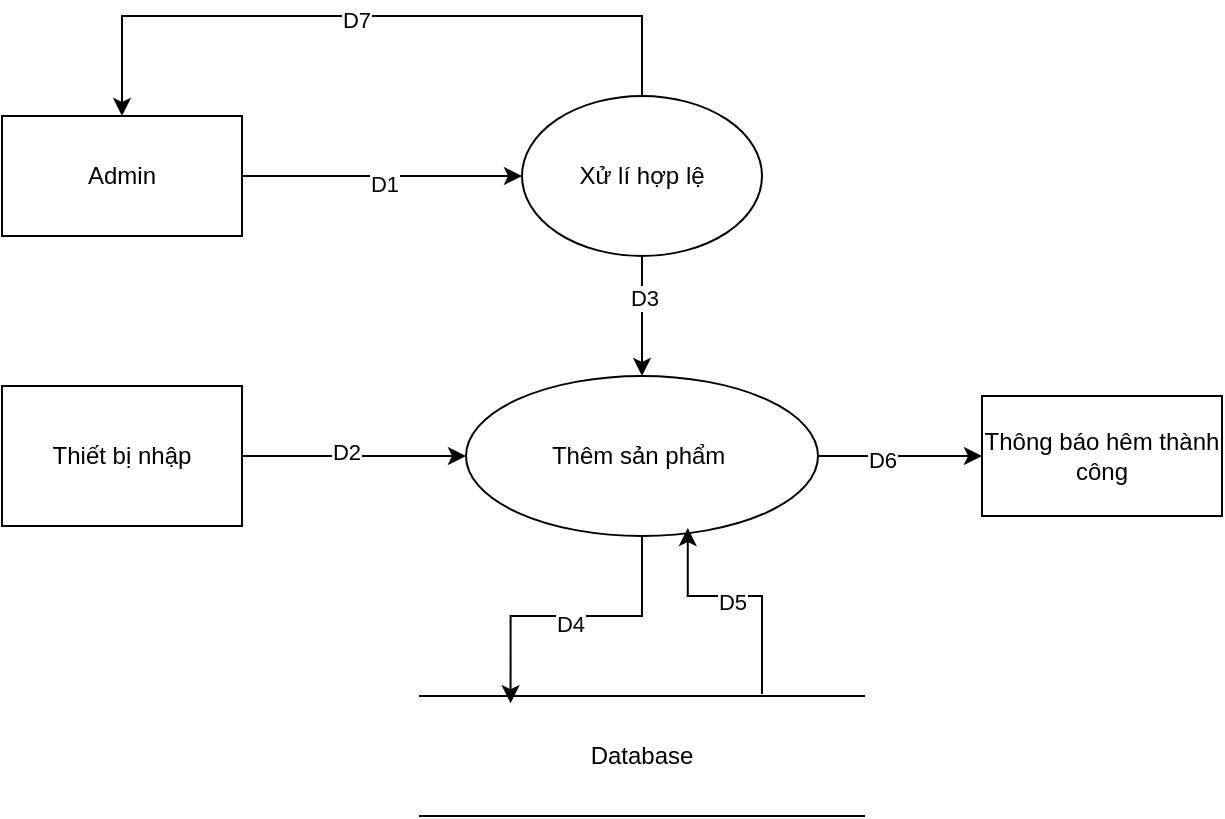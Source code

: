 <mxfile version="26.1.3">
  <diagram name="Trang-1" id="20DydufvjZFYAHsk7irZ">
    <mxGraphModel dx="1290" dy="522" grid="1" gridSize="10" guides="1" tooltips="1" connect="1" arrows="1" fold="1" page="1" pageScale="1" pageWidth="827" pageHeight="1169" math="0" shadow="0">
      <root>
        <mxCell id="0" />
        <mxCell id="1" parent="0" />
        <mxCell id="ifC74ZgH-8w3_2ASYU0R-11" style="edgeStyle=orthogonalEdgeStyle;rounded=0;orthogonalLoop=1;jettySize=auto;html=1;entryX=0;entryY=0.5;entryDx=0;entryDy=0;" edge="1" parent="1" source="ifC74ZgH-8w3_2ASYU0R-1" target="ifC74ZgH-8w3_2ASYU0R-5">
          <mxGeometry relative="1" as="geometry" />
        </mxCell>
        <mxCell id="ifC74ZgH-8w3_2ASYU0R-58" value="D6" style="edgeLabel;html=1;align=center;verticalAlign=middle;resizable=0;points=[];" vertex="1" connectable="0" parent="ifC74ZgH-8w3_2ASYU0R-11">
          <mxGeometry x="-0.224" y="-2" relative="1" as="geometry">
            <mxPoint as="offset" />
          </mxGeometry>
        </mxCell>
        <mxCell id="ifC74ZgH-8w3_2ASYU0R-1" value="Thêm sản phẩm&amp;nbsp;" style="ellipse;whiteSpace=wrap;html=1;" vertex="1" parent="1">
          <mxGeometry x="372" y="280" width="176" height="80" as="geometry" />
        </mxCell>
        <mxCell id="ifC74ZgH-8w3_2ASYU0R-12" style="edgeStyle=orthogonalEdgeStyle;rounded=0;orthogonalLoop=1;jettySize=auto;html=1;" edge="1" parent="1" source="ifC74ZgH-8w3_2ASYU0R-2" target="ifC74ZgH-8w3_2ASYU0R-6">
          <mxGeometry relative="1" as="geometry" />
        </mxCell>
        <mxCell id="ifC74ZgH-8w3_2ASYU0R-18" value="D1" style="edgeLabel;html=1;align=center;verticalAlign=middle;resizable=0;points=[];" vertex="1" connectable="0" parent="ifC74ZgH-8w3_2ASYU0R-12">
          <mxGeometry x="0.017" y="-4" relative="1" as="geometry">
            <mxPoint as="offset" />
          </mxGeometry>
        </mxCell>
        <mxCell id="ifC74ZgH-8w3_2ASYU0R-2" value="Admin" style="rounded=0;whiteSpace=wrap;html=1;" vertex="1" parent="1">
          <mxGeometry x="140" y="150" width="120" height="60" as="geometry" />
        </mxCell>
        <mxCell id="ifC74ZgH-8w3_2ASYU0R-9" style="edgeStyle=orthogonalEdgeStyle;rounded=0;orthogonalLoop=1;jettySize=auto;html=1;entryX=0;entryY=0.5;entryDx=0;entryDy=0;" edge="1" parent="1" source="ifC74ZgH-8w3_2ASYU0R-4" target="ifC74ZgH-8w3_2ASYU0R-1">
          <mxGeometry relative="1" as="geometry" />
        </mxCell>
        <mxCell id="ifC74ZgH-8w3_2ASYU0R-21" value="D2" style="edgeLabel;html=1;align=center;verticalAlign=middle;resizable=0;points=[];" vertex="1" connectable="0" parent="ifC74ZgH-8w3_2ASYU0R-9">
          <mxGeometry x="-0.069" y="2" relative="1" as="geometry">
            <mxPoint as="offset" />
          </mxGeometry>
        </mxCell>
        <mxCell id="ifC74ZgH-8w3_2ASYU0R-4" value="Thiết bị nhập" style="rounded=0;whiteSpace=wrap;html=1;" vertex="1" parent="1">
          <mxGeometry x="140" y="285" width="120" height="70" as="geometry" />
        </mxCell>
        <mxCell id="ifC74ZgH-8w3_2ASYU0R-5" value="Thông báo hêm thành công" style="rounded=0;whiteSpace=wrap;html=1;" vertex="1" parent="1">
          <mxGeometry x="630" y="290" width="120" height="60" as="geometry" />
        </mxCell>
        <mxCell id="ifC74ZgH-8w3_2ASYU0R-28" value="" style="edgeStyle=orthogonalEdgeStyle;rounded=0;orthogonalLoop=1;jettySize=auto;html=1;entryX=0.5;entryY=0;entryDx=0;entryDy=0;" edge="1" parent="1" source="ifC74ZgH-8w3_2ASYU0R-6" target="ifC74ZgH-8w3_2ASYU0R-1">
          <mxGeometry relative="1" as="geometry">
            <mxPoint x="453" y="220" as="targetPoint" />
          </mxGeometry>
        </mxCell>
        <mxCell id="ifC74ZgH-8w3_2ASYU0R-33" value="D3" style="edgeLabel;html=1;align=center;verticalAlign=middle;resizable=0;points=[];" vertex="1" connectable="0" parent="ifC74ZgH-8w3_2ASYU0R-28">
          <mxGeometry x="-0.3" y="1" relative="1" as="geometry">
            <mxPoint as="offset" />
          </mxGeometry>
        </mxCell>
        <mxCell id="ifC74ZgH-8w3_2ASYU0R-53" style="edgeStyle=orthogonalEdgeStyle;rounded=0;orthogonalLoop=1;jettySize=auto;html=1;entryX=0.5;entryY=0;entryDx=0;entryDy=0;" edge="1" parent="1" source="ifC74ZgH-8w3_2ASYU0R-6" target="ifC74ZgH-8w3_2ASYU0R-2">
          <mxGeometry relative="1" as="geometry">
            <Array as="points">
              <mxPoint x="460" y="100" />
              <mxPoint x="200" y="100" />
            </Array>
          </mxGeometry>
        </mxCell>
        <mxCell id="ifC74ZgH-8w3_2ASYU0R-59" value="D7" style="edgeLabel;html=1;align=center;verticalAlign=middle;resizable=0;points=[];" vertex="1" connectable="0" parent="ifC74ZgH-8w3_2ASYU0R-53">
          <mxGeometry x="0.047" y="2" relative="1" as="geometry">
            <mxPoint as="offset" />
          </mxGeometry>
        </mxCell>
        <mxCell id="ifC74ZgH-8w3_2ASYU0R-6" value="Xử lí hợp lệ" style="ellipse;whiteSpace=wrap;html=1;" vertex="1" parent="1">
          <mxGeometry x="400" y="140" width="120" height="80" as="geometry" />
        </mxCell>
        <mxCell id="ifC74ZgH-8w3_2ASYU0R-14" value="Database" style="shape=partialRectangle;whiteSpace=wrap;html=1;left=0;right=0;fillColor=none;" vertex="1" parent="1">
          <mxGeometry x="349" y="440" width="222" height="60" as="geometry" />
        </mxCell>
        <mxCell id="ifC74ZgH-8w3_2ASYU0R-17" style="edgeStyle=orthogonalEdgeStyle;rounded=0;orthogonalLoop=1;jettySize=auto;html=1;entryX=0.63;entryY=0.95;entryDx=0;entryDy=0;entryPerimeter=0;" edge="1" parent="1" target="ifC74ZgH-8w3_2ASYU0R-1">
          <mxGeometry relative="1" as="geometry">
            <mxPoint x="520" y="439" as="sourcePoint" />
            <Array as="points">
              <mxPoint x="520" y="439" />
              <mxPoint x="520" y="390" />
              <mxPoint x="483" y="390" />
            </Array>
          </mxGeometry>
        </mxCell>
        <mxCell id="ifC74ZgH-8w3_2ASYU0R-57" value="D5" style="edgeLabel;html=1;align=center;verticalAlign=middle;resizable=0;points=[];" vertex="1" connectable="0" parent="ifC74ZgH-8w3_2ASYU0R-17">
          <mxGeometry x="0.069" y="3" relative="1" as="geometry">
            <mxPoint as="offset" />
          </mxGeometry>
        </mxCell>
        <mxCell id="ifC74ZgH-8w3_2ASYU0R-45" style="edgeStyle=orthogonalEdgeStyle;rounded=0;orthogonalLoop=1;jettySize=auto;html=1;entryX=0.204;entryY=0.06;entryDx=0;entryDy=0;entryPerimeter=0;" edge="1" parent="1" source="ifC74ZgH-8w3_2ASYU0R-1" target="ifC74ZgH-8w3_2ASYU0R-14">
          <mxGeometry relative="1" as="geometry">
            <Array as="points">
              <mxPoint x="460" y="400" />
              <mxPoint x="394" y="400" />
            </Array>
          </mxGeometry>
        </mxCell>
        <mxCell id="ifC74ZgH-8w3_2ASYU0R-56" value="D4" style="edgeLabel;html=1;align=center;verticalAlign=middle;resizable=0;points=[];" vertex="1" connectable="0" parent="ifC74ZgH-8w3_2ASYU0R-45">
          <mxGeometry x="0.021" y="4" relative="1" as="geometry">
            <mxPoint as="offset" />
          </mxGeometry>
        </mxCell>
      </root>
    </mxGraphModel>
  </diagram>
</mxfile>
